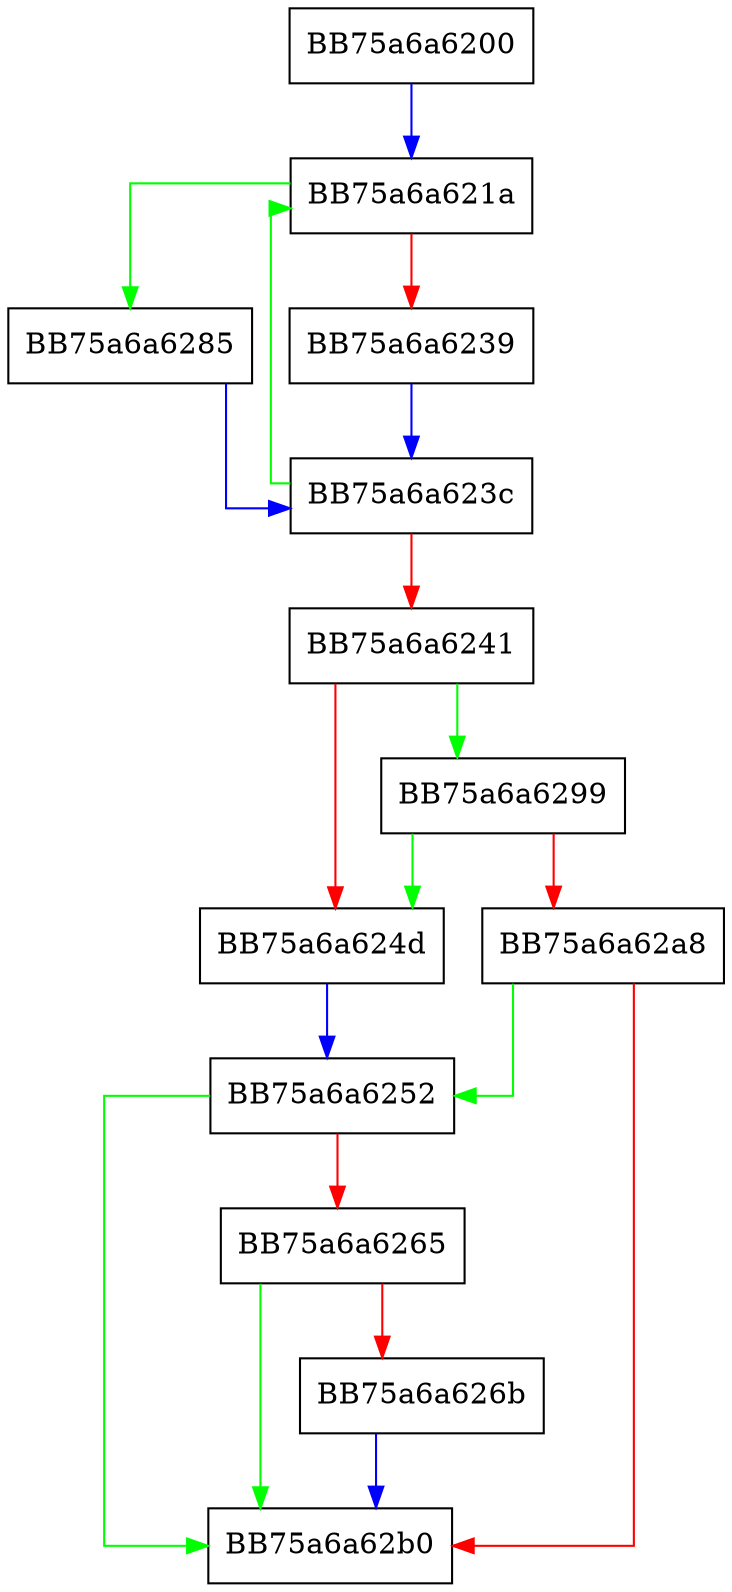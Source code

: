 digraph GetElementPriority {
  node [shape="box"];
  graph [splines=ortho];
  BB75a6a6200 -> BB75a6a621a [color="blue"];
  BB75a6a621a -> BB75a6a6285 [color="green"];
  BB75a6a621a -> BB75a6a6239 [color="red"];
  BB75a6a6239 -> BB75a6a623c [color="blue"];
  BB75a6a623c -> BB75a6a621a [color="green"];
  BB75a6a623c -> BB75a6a6241 [color="red"];
  BB75a6a6241 -> BB75a6a6299 [color="green"];
  BB75a6a6241 -> BB75a6a624d [color="red"];
  BB75a6a624d -> BB75a6a6252 [color="blue"];
  BB75a6a6252 -> BB75a6a62b0 [color="green"];
  BB75a6a6252 -> BB75a6a6265 [color="red"];
  BB75a6a6265 -> BB75a6a62b0 [color="green"];
  BB75a6a6265 -> BB75a6a626b [color="red"];
  BB75a6a626b -> BB75a6a62b0 [color="blue"];
  BB75a6a6285 -> BB75a6a623c [color="blue"];
  BB75a6a6299 -> BB75a6a624d [color="green"];
  BB75a6a6299 -> BB75a6a62a8 [color="red"];
  BB75a6a62a8 -> BB75a6a6252 [color="green"];
  BB75a6a62a8 -> BB75a6a62b0 [color="red"];
}